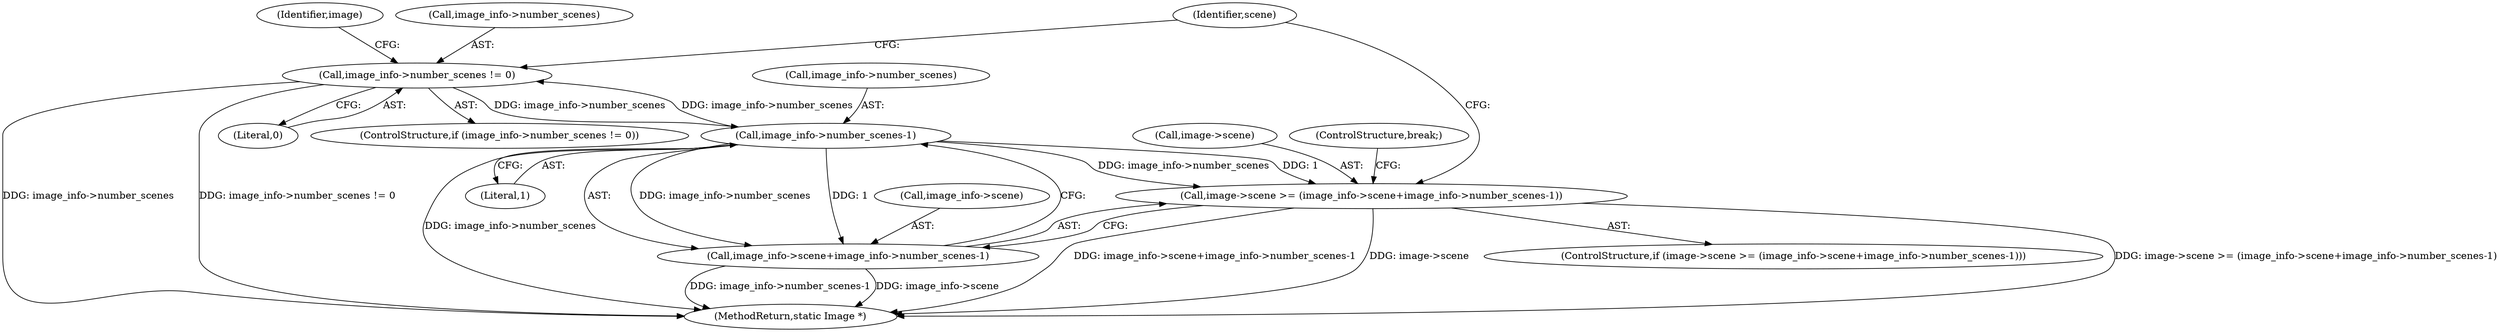 digraph "0_ImageMagick_16916c8979c32765c542e216b31cee2671b7afe7@pointer" {
"1004350" [label="(Call,image_info->number_scenes != 0)"];
"1004364" [label="(Call,image_info->number_scenes-1)"];
"1004350" [label="(Call,image_info->number_scenes != 0)"];
"1004356" [label="(Call,image->scene >= (image_info->scene+image_info->number_scenes-1))"];
"1004360" [label="(Call,image_info->scene+image_info->number_scenes-1)"];
"1004350" [label="(Call,image_info->number_scenes != 0)"];
"1004364" [label="(Call,image_info->number_scenes-1)"];
"1004358" [label="(Identifier,image)"];
"1004368" [label="(Literal,1)"];
"1004356" [label="(Call,image->scene >= (image_info->scene+image_info->number_scenes-1))"];
"1004369" [label="(ControlStructure,break;)"];
"1004361" [label="(Call,image_info->scene)"];
"1004360" [label="(Call,image_info->scene+image_info->number_scenes-1)"];
"1004354" [label="(Literal,0)"];
"1004355" [label="(ControlStructure,if (image->scene >= (image_info->scene+image_info->number_scenes-1)))"];
"1004372" [label="(Identifier,scene)"];
"1004365" [label="(Call,image_info->number_scenes)"];
"1004357" [label="(Call,image->scene)"];
"1004349" [label="(ControlStructure,if (image_info->number_scenes != 0))"];
"1004568" [label="(MethodReturn,static Image *)"];
"1004351" [label="(Call,image_info->number_scenes)"];
"1004350" -> "1004349"  [label="AST: "];
"1004350" -> "1004354"  [label="CFG: "];
"1004351" -> "1004350"  [label="AST: "];
"1004354" -> "1004350"  [label="AST: "];
"1004358" -> "1004350"  [label="CFG: "];
"1004372" -> "1004350"  [label="CFG: "];
"1004350" -> "1004568"  [label="DDG: image_info->number_scenes"];
"1004350" -> "1004568"  [label="DDG: image_info->number_scenes != 0"];
"1004364" -> "1004350"  [label="DDG: image_info->number_scenes"];
"1004350" -> "1004364"  [label="DDG: image_info->number_scenes"];
"1004364" -> "1004360"  [label="AST: "];
"1004364" -> "1004368"  [label="CFG: "];
"1004365" -> "1004364"  [label="AST: "];
"1004368" -> "1004364"  [label="AST: "];
"1004360" -> "1004364"  [label="CFG: "];
"1004364" -> "1004568"  [label="DDG: image_info->number_scenes"];
"1004364" -> "1004356"  [label="DDG: image_info->number_scenes"];
"1004364" -> "1004356"  [label="DDG: 1"];
"1004364" -> "1004360"  [label="DDG: image_info->number_scenes"];
"1004364" -> "1004360"  [label="DDG: 1"];
"1004356" -> "1004355"  [label="AST: "];
"1004356" -> "1004360"  [label="CFG: "];
"1004357" -> "1004356"  [label="AST: "];
"1004360" -> "1004356"  [label="AST: "];
"1004369" -> "1004356"  [label="CFG: "];
"1004372" -> "1004356"  [label="CFG: "];
"1004356" -> "1004568"  [label="DDG: image->scene >= (image_info->scene+image_info->number_scenes-1)"];
"1004356" -> "1004568"  [label="DDG: image_info->scene+image_info->number_scenes-1"];
"1004356" -> "1004568"  [label="DDG: image->scene"];
"1004361" -> "1004360"  [label="AST: "];
"1004360" -> "1004568"  [label="DDG: image_info->scene"];
"1004360" -> "1004568"  [label="DDG: image_info->number_scenes-1"];
}
